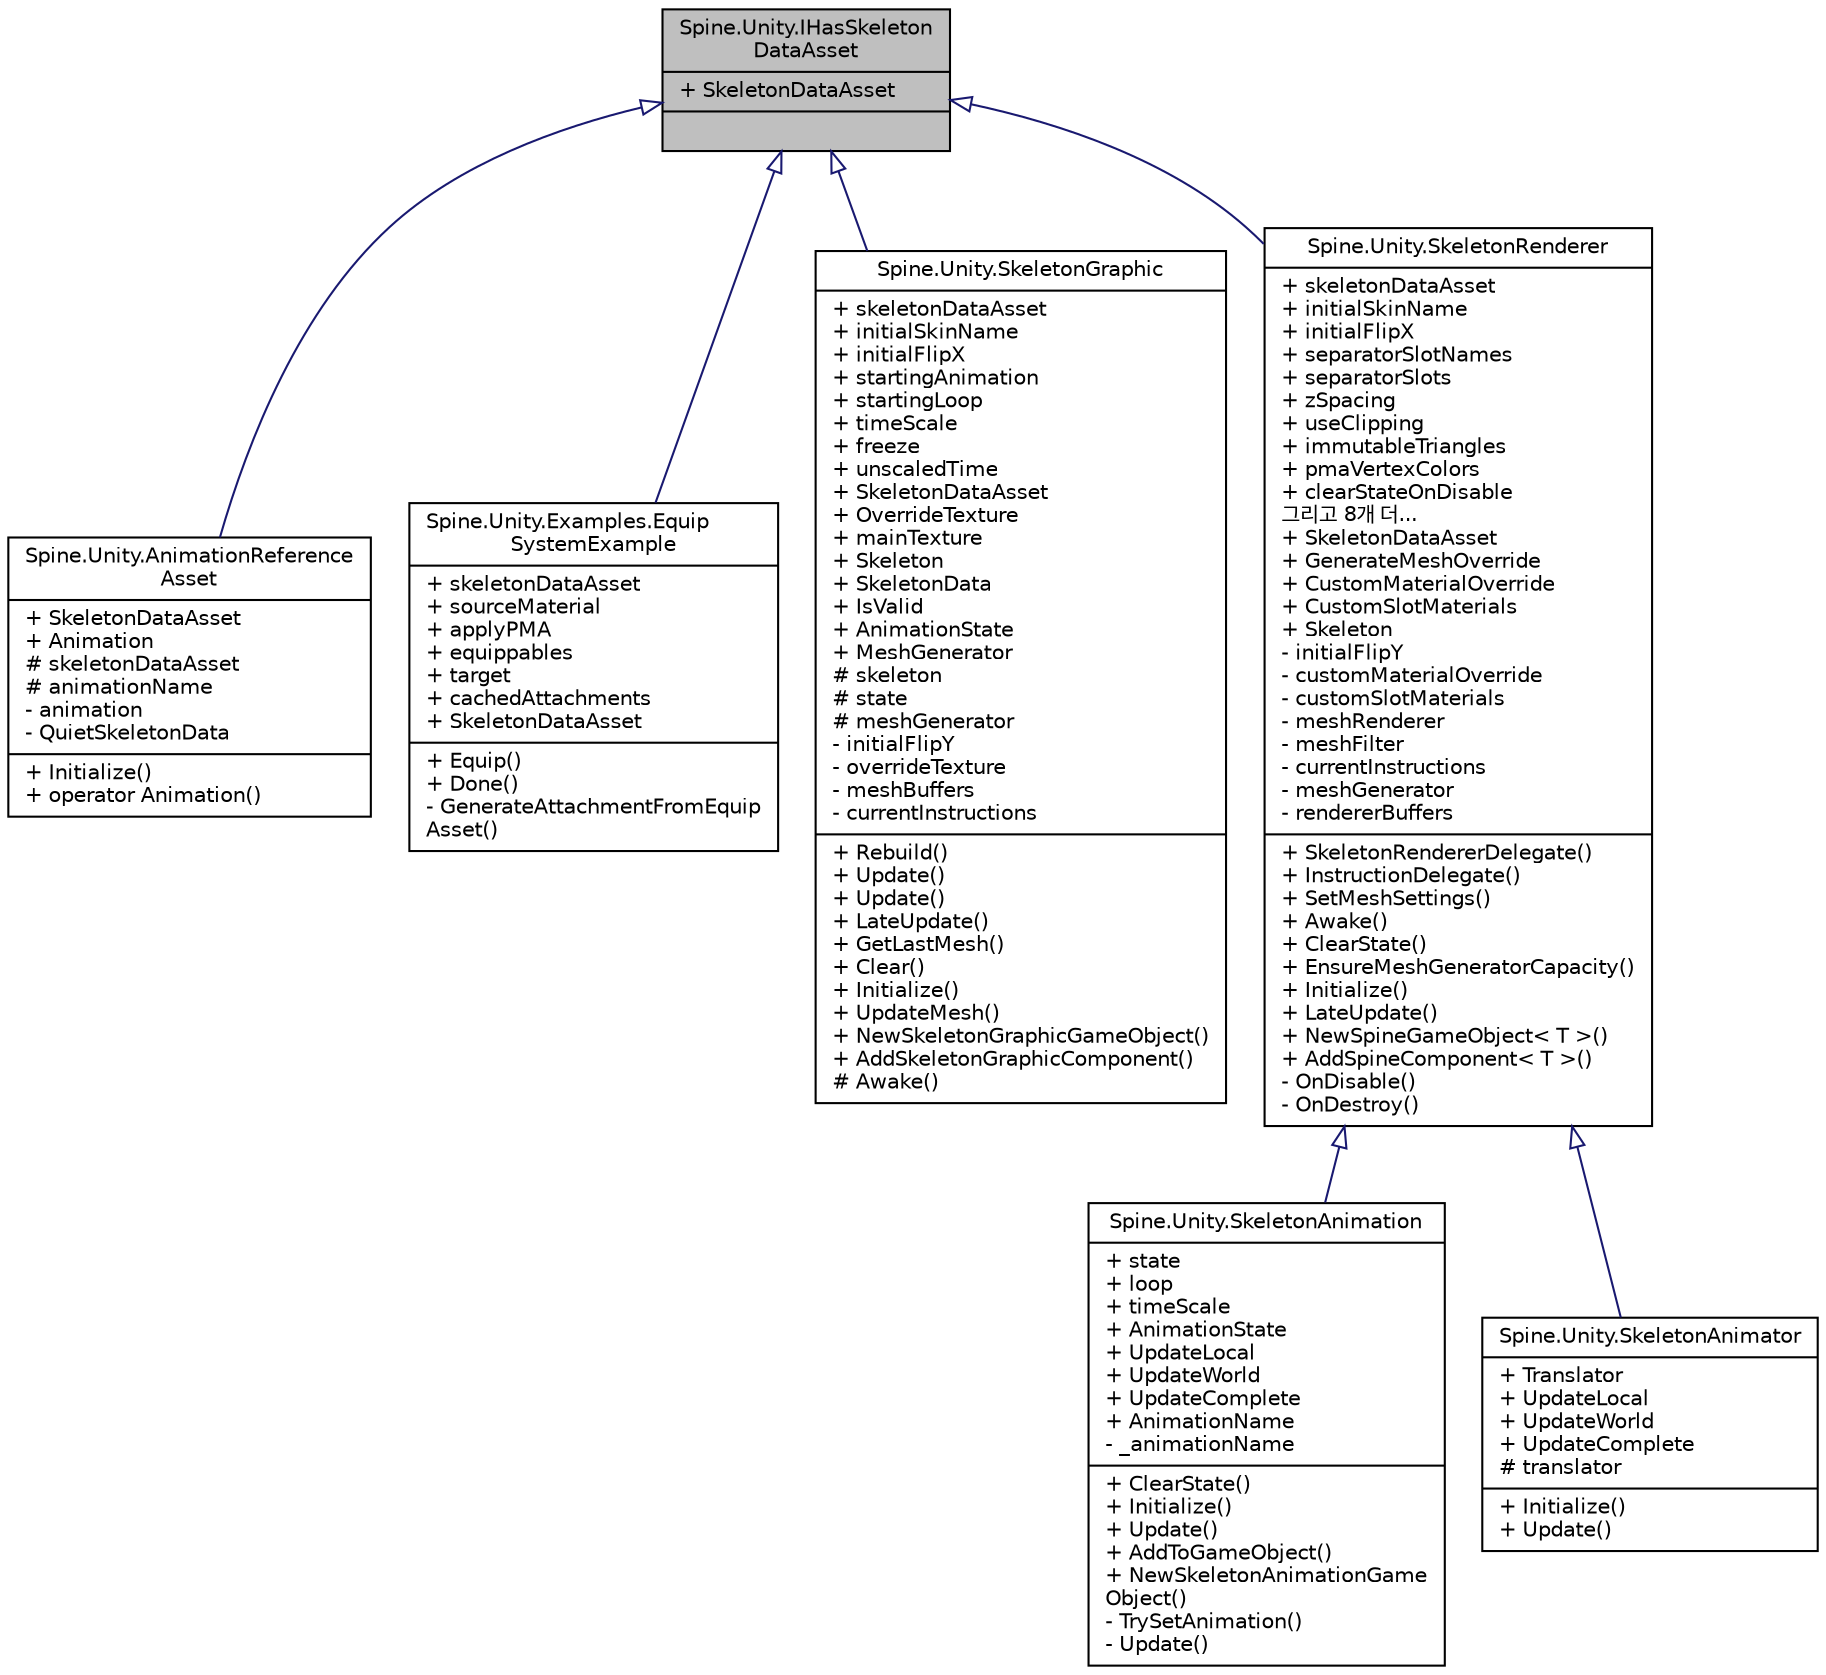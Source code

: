 digraph "Spine.Unity.IHasSkeletonDataAsset"
{
 // LATEX_PDF_SIZE
  edge [fontname="Helvetica",fontsize="10",labelfontname="Helvetica",labelfontsize="10"];
  node [fontname="Helvetica",fontsize="10",shape=record];
  Node1 [label="{Spine.Unity.IHasSkeleton\lDataAsset\n|+ SkeletonDataAsset\l|}",height=0.2,width=0.4,color="black", fillcolor="grey75", style="filled", fontcolor="black",tooltip="Holds a reference to a SkeletonDataAsset."];
  Node1 -> Node2 [dir="back",color="midnightblue",fontsize="10",style="solid",arrowtail="onormal",fontname="Helvetica"];
  Node2 [label="{Spine.Unity.AnimationReference\lAsset\n|+ SkeletonDataAsset\l+ Animation\l# skeletonDataAsset\l# animationName\l- animation\l- QuietSkeletonData\l|+ Initialize()\l+ operator Animation()\l}",height=0.2,width=0.4,color="black", fillcolor="white", style="filled",URL="$class_spine_1_1_unity_1_1_animation_reference_asset.html",tooltip=" "];
  Node1 -> Node3 [dir="back",color="midnightblue",fontsize="10",style="solid",arrowtail="onormal",fontname="Helvetica"];
  Node3 [label="{Spine.Unity.Examples.Equip\lSystemExample\n|+ skeletonDataAsset\l+ sourceMaterial\l+ applyPMA\l+ equippables\l+ target\l+ cachedAttachments\l+ SkeletonDataAsset\l|+ Equip()\l+ Done()\l- GenerateAttachmentFromEquip\lAsset()\l}",height=0.2,width=0.4,color="black", fillcolor="white", style="filled",URL="$class_spine_1_1_unity_1_1_examples_1_1_equip_system_example.html",tooltip=" "];
  Node1 -> Node4 [dir="back",color="midnightblue",fontsize="10",style="solid",arrowtail="onormal",fontname="Helvetica"];
  Node4 [label="{Spine.Unity.SkeletonGraphic\n|+ skeletonDataAsset\l+ initialSkinName\l+ initialFlipX\l+ startingAnimation\l+ startingLoop\l+ timeScale\l+ freeze\l+ unscaledTime\l+ SkeletonDataAsset\l+ OverrideTexture\l+ mainTexture\l+ Skeleton\l+ SkeletonData\l+ IsValid\l+ AnimationState\l+ MeshGenerator\l# skeleton\l# state\l# meshGenerator\l- initialFlipY\l- overrideTexture\l- meshBuffers\l- currentInstructions\l|+ Rebuild()\l+ Update()\l+ Update()\l+ LateUpdate()\l+ GetLastMesh()\l+ Clear()\l+ Initialize()\l+ UpdateMesh()\l+ NewSkeletonGraphicGameObject()\l+ AddSkeletonGraphicComponent()\l# Awake()\l}",height=0.2,width=0.4,color="black", fillcolor="white", style="filled",URL="$class_spine_1_1_unity_1_1_skeleton_graphic.html",tooltip=" "];
  Node1 -> Node5 [dir="back",color="midnightblue",fontsize="10",style="solid",arrowtail="onormal",fontname="Helvetica"];
  Node5 [label="{Spine.Unity.SkeletonRenderer\n|+ skeletonDataAsset\l+ initialSkinName\l+ initialFlipX\l+ separatorSlotNames\l+ separatorSlots\l+ zSpacing\l+ useClipping\l+ immutableTriangles\l+ pmaVertexColors\l+ clearStateOnDisable\l그리고 8개 더...\l+ SkeletonDataAsset\l+ GenerateMeshOverride\l+ CustomMaterialOverride\l+ CustomSlotMaterials\l+ Skeleton\l- initialFlipY\l- customMaterialOverride\l- customSlotMaterials\l- meshRenderer\l- meshFilter\l- currentInstructions\l- meshGenerator\l- rendererBuffers\l|+ SkeletonRendererDelegate()\l+ InstructionDelegate()\l+ SetMeshSettings()\l+ Awake()\l+ ClearState()\l+ EnsureMeshGeneratorCapacity()\l+ Initialize()\l+ LateUpdate()\l+ NewSpineGameObject\< T \>()\l+ AddSpineComponent\< T \>()\l- OnDisable()\l- OnDestroy()\l}",height=0.2,width=0.4,color="black", fillcolor="white", style="filled",URL="$class_spine_1_1_unity_1_1_skeleton_renderer.html",tooltip="Renders a skeleton."];
  Node5 -> Node6 [dir="back",color="midnightblue",fontsize="10",style="solid",arrowtail="onormal",fontname="Helvetica"];
  Node6 [label="{Spine.Unity.SkeletonAnimation\n|+ state\l+ loop\l+ timeScale\l+ AnimationState\l+ UpdateLocal\l+ UpdateWorld\l+ UpdateComplete\l+ AnimationName\l- _animationName\l|+ ClearState()\l+ Initialize()\l+ Update()\l+ AddToGameObject()\l+ NewSkeletonAnimationGame\lObject()\l- TrySetAnimation()\l- Update()\l}",height=0.2,width=0.4,color="black", fillcolor="white", style="filled",URL="$class_spine_1_1_unity_1_1_skeleton_animation.html",tooltip=" "];
  Node5 -> Node7 [dir="back",color="midnightblue",fontsize="10",style="solid",arrowtail="onormal",fontname="Helvetica"];
  Node7 [label="{Spine.Unity.SkeletonAnimator\n|+ Translator\l+ UpdateLocal\l+ UpdateWorld\l+ UpdateComplete\l# translator\l|+ Initialize()\l+ Update()\l}",height=0.2,width=0.4,color="black", fillcolor="white", style="filled",URL="$class_spine_1_1_unity_1_1_skeleton_animator.html",tooltip=" "];
}
